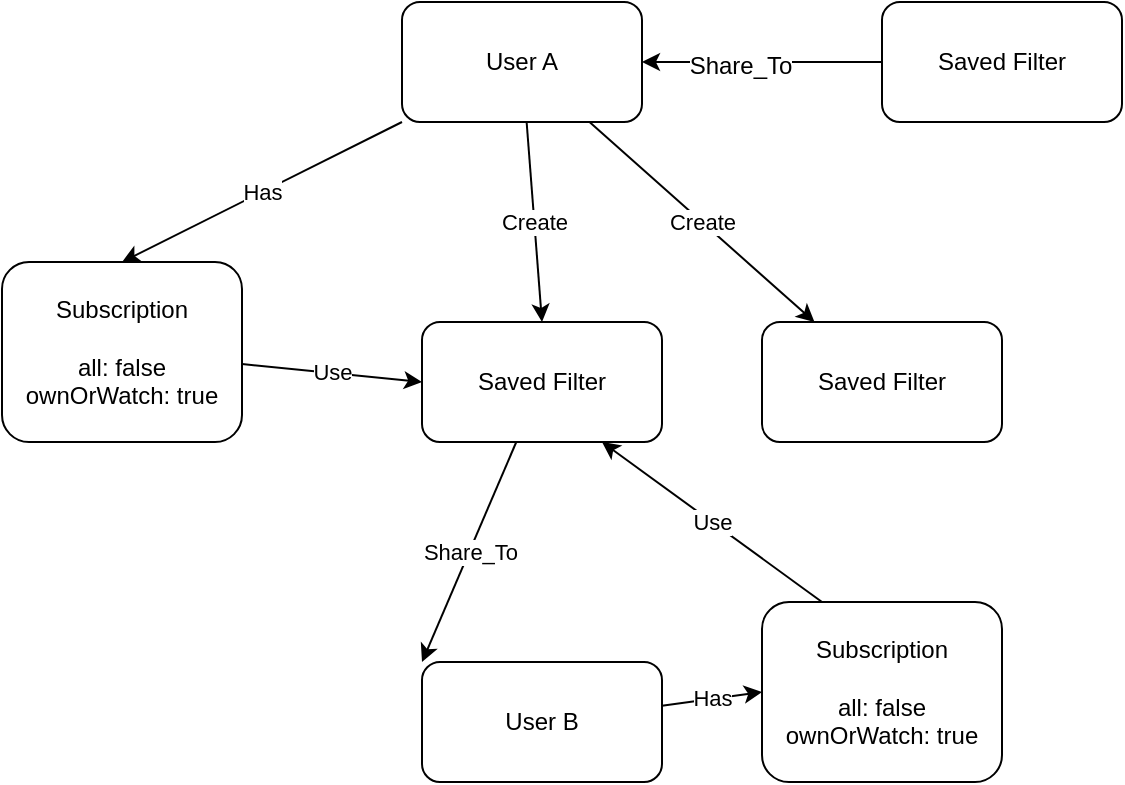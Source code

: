 <mxfile version="12.4.8" type="github"><diagram id="gesX4Dy87DWl-tlslLmm" name="Page-1"><mxGraphModel dx="1186" dy="590" grid="1" gridSize="10" guides="1" tooltips="1" connect="1" arrows="1" fold="1" page="1" pageScale="1" pageWidth="850" pageHeight="1100" math="0" shadow="0"><root><mxCell id="0"/><mxCell id="1" parent="0"/><mxCell id="nMxnC35cWWsyHeI-KcRW-10" value="Use" style="edgeStyle=none;rounded=0;orthogonalLoop=1;jettySize=auto;html=1;entryX=0;entryY=0.5;entryDx=0;entryDy=0;" edge="1" parent="1" source="nMxnC35cWWsyHeI-KcRW-1" target="nMxnC35cWWsyHeI-KcRW-3"><mxGeometry relative="1" as="geometry"/></mxCell><mxCell id="nMxnC35cWWsyHeI-KcRW-1" value="Subscription&lt;br&gt;&lt;br&gt;all: false&lt;br&gt;ownOrWatch: true" style="rounded=1;whiteSpace=wrap;html=1;" vertex="1" parent="1"><mxGeometry x="20" y="180" width="120" height="90" as="geometry"/></mxCell><mxCell id="nMxnC35cWWsyHeI-KcRW-8" value="Create" style="rounded=0;orthogonalLoop=1;jettySize=auto;html=1;" edge="1" parent="1" source="nMxnC35cWWsyHeI-KcRW-2" target="nMxnC35cWWsyHeI-KcRW-4"><mxGeometry relative="1" as="geometry"/></mxCell><mxCell id="nMxnC35cWWsyHeI-KcRW-9" value="Create" style="edgeStyle=none;rounded=0;orthogonalLoop=1;jettySize=auto;html=1;entryX=0.5;entryY=0;entryDx=0;entryDy=0;" edge="1" parent="1" source="nMxnC35cWWsyHeI-KcRW-2" target="nMxnC35cWWsyHeI-KcRW-3"><mxGeometry relative="1" as="geometry"/></mxCell><mxCell id="nMxnC35cWWsyHeI-KcRW-11" value="Has" style="edgeStyle=none;rounded=0;orthogonalLoop=1;jettySize=auto;html=1;entryX=0.5;entryY=0;entryDx=0;entryDy=0;" edge="1" parent="1" source="nMxnC35cWWsyHeI-KcRW-2" target="nMxnC35cWWsyHeI-KcRW-1"><mxGeometry relative="1" as="geometry"/></mxCell><mxCell id="nMxnC35cWWsyHeI-KcRW-2" value="User A" style="rounded=1;whiteSpace=wrap;html=1;" vertex="1" parent="1"><mxGeometry x="220" y="50" width="120" height="60" as="geometry"/></mxCell><mxCell id="nMxnC35cWWsyHeI-KcRW-13" value="Share_To" style="edgeStyle=none;rounded=0;orthogonalLoop=1;jettySize=auto;html=1;entryX=0;entryY=0;entryDx=0;entryDy=0;" edge="1" parent="1" source="nMxnC35cWWsyHeI-KcRW-3" target="nMxnC35cWWsyHeI-KcRW-12"><mxGeometry relative="1" as="geometry"/></mxCell><mxCell id="nMxnC35cWWsyHeI-KcRW-3" value="Saved Filter" style="rounded=1;whiteSpace=wrap;html=1;" vertex="1" parent="1"><mxGeometry x="230" y="210" width="120" height="60" as="geometry"/></mxCell><mxCell id="nMxnC35cWWsyHeI-KcRW-4" value="Saved Filter" style="rounded=1;whiteSpace=wrap;html=1;" vertex="1" parent="1"><mxGeometry x="400" y="210" width="120" height="60" as="geometry"/></mxCell><mxCell id="nMxnC35cWWsyHeI-KcRW-6" style="edgeStyle=orthogonalEdgeStyle;rounded=0;orthogonalLoop=1;jettySize=auto;html=1;entryX=1;entryY=0.5;entryDx=0;entryDy=0;" edge="1" parent="1" source="nMxnC35cWWsyHeI-KcRW-5" target="nMxnC35cWWsyHeI-KcRW-2"><mxGeometry relative="1" as="geometry"/></mxCell><mxCell id="nMxnC35cWWsyHeI-KcRW-7" value="Share_To" style="text;html=1;align=center;verticalAlign=middle;resizable=0;points=[];labelBackgroundColor=#ffffff;" vertex="1" connectable="0" parent="nMxnC35cWWsyHeI-KcRW-6"><mxGeometry x="0.183" y="2" relative="1" as="geometry"><mxPoint as="offset"/></mxGeometry></mxCell><mxCell id="nMxnC35cWWsyHeI-KcRW-5" value="Saved Filter" style="rounded=1;whiteSpace=wrap;html=1;" vertex="1" parent="1"><mxGeometry x="460" y="50" width="120" height="60" as="geometry"/></mxCell><mxCell id="nMxnC35cWWsyHeI-KcRW-14" value="Use" style="edgeStyle=none;rounded=0;orthogonalLoop=1;jettySize=auto;html=1;entryX=0.75;entryY=1;entryDx=0;entryDy=0;exitX=0.25;exitY=0;exitDx=0;exitDy=0;" edge="1" parent="1" source="nMxnC35cWWsyHeI-KcRW-15" target="nMxnC35cWWsyHeI-KcRW-3"><mxGeometry relative="1" as="geometry"/></mxCell><mxCell id="nMxnC35cWWsyHeI-KcRW-16" value="Has" style="edgeStyle=none;rounded=0;orthogonalLoop=1;jettySize=auto;html=1;entryX=0;entryY=0.5;entryDx=0;entryDy=0;" edge="1" parent="1" source="nMxnC35cWWsyHeI-KcRW-12" target="nMxnC35cWWsyHeI-KcRW-15"><mxGeometry relative="1" as="geometry"/></mxCell><mxCell id="nMxnC35cWWsyHeI-KcRW-12" value="User B" style="rounded=1;whiteSpace=wrap;html=1;" vertex="1" parent="1"><mxGeometry x="230" y="380" width="120" height="60" as="geometry"/></mxCell><mxCell id="nMxnC35cWWsyHeI-KcRW-15" value="Subscription&lt;br&gt;&lt;br&gt;all: false&lt;br&gt;ownOrWatch: true" style="rounded=1;whiteSpace=wrap;html=1;" vertex="1" parent="1"><mxGeometry x="400" y="350" width="120" height="90" as="geometry"/></mxCell></root></mxGraphModel></diagram></mxfile>